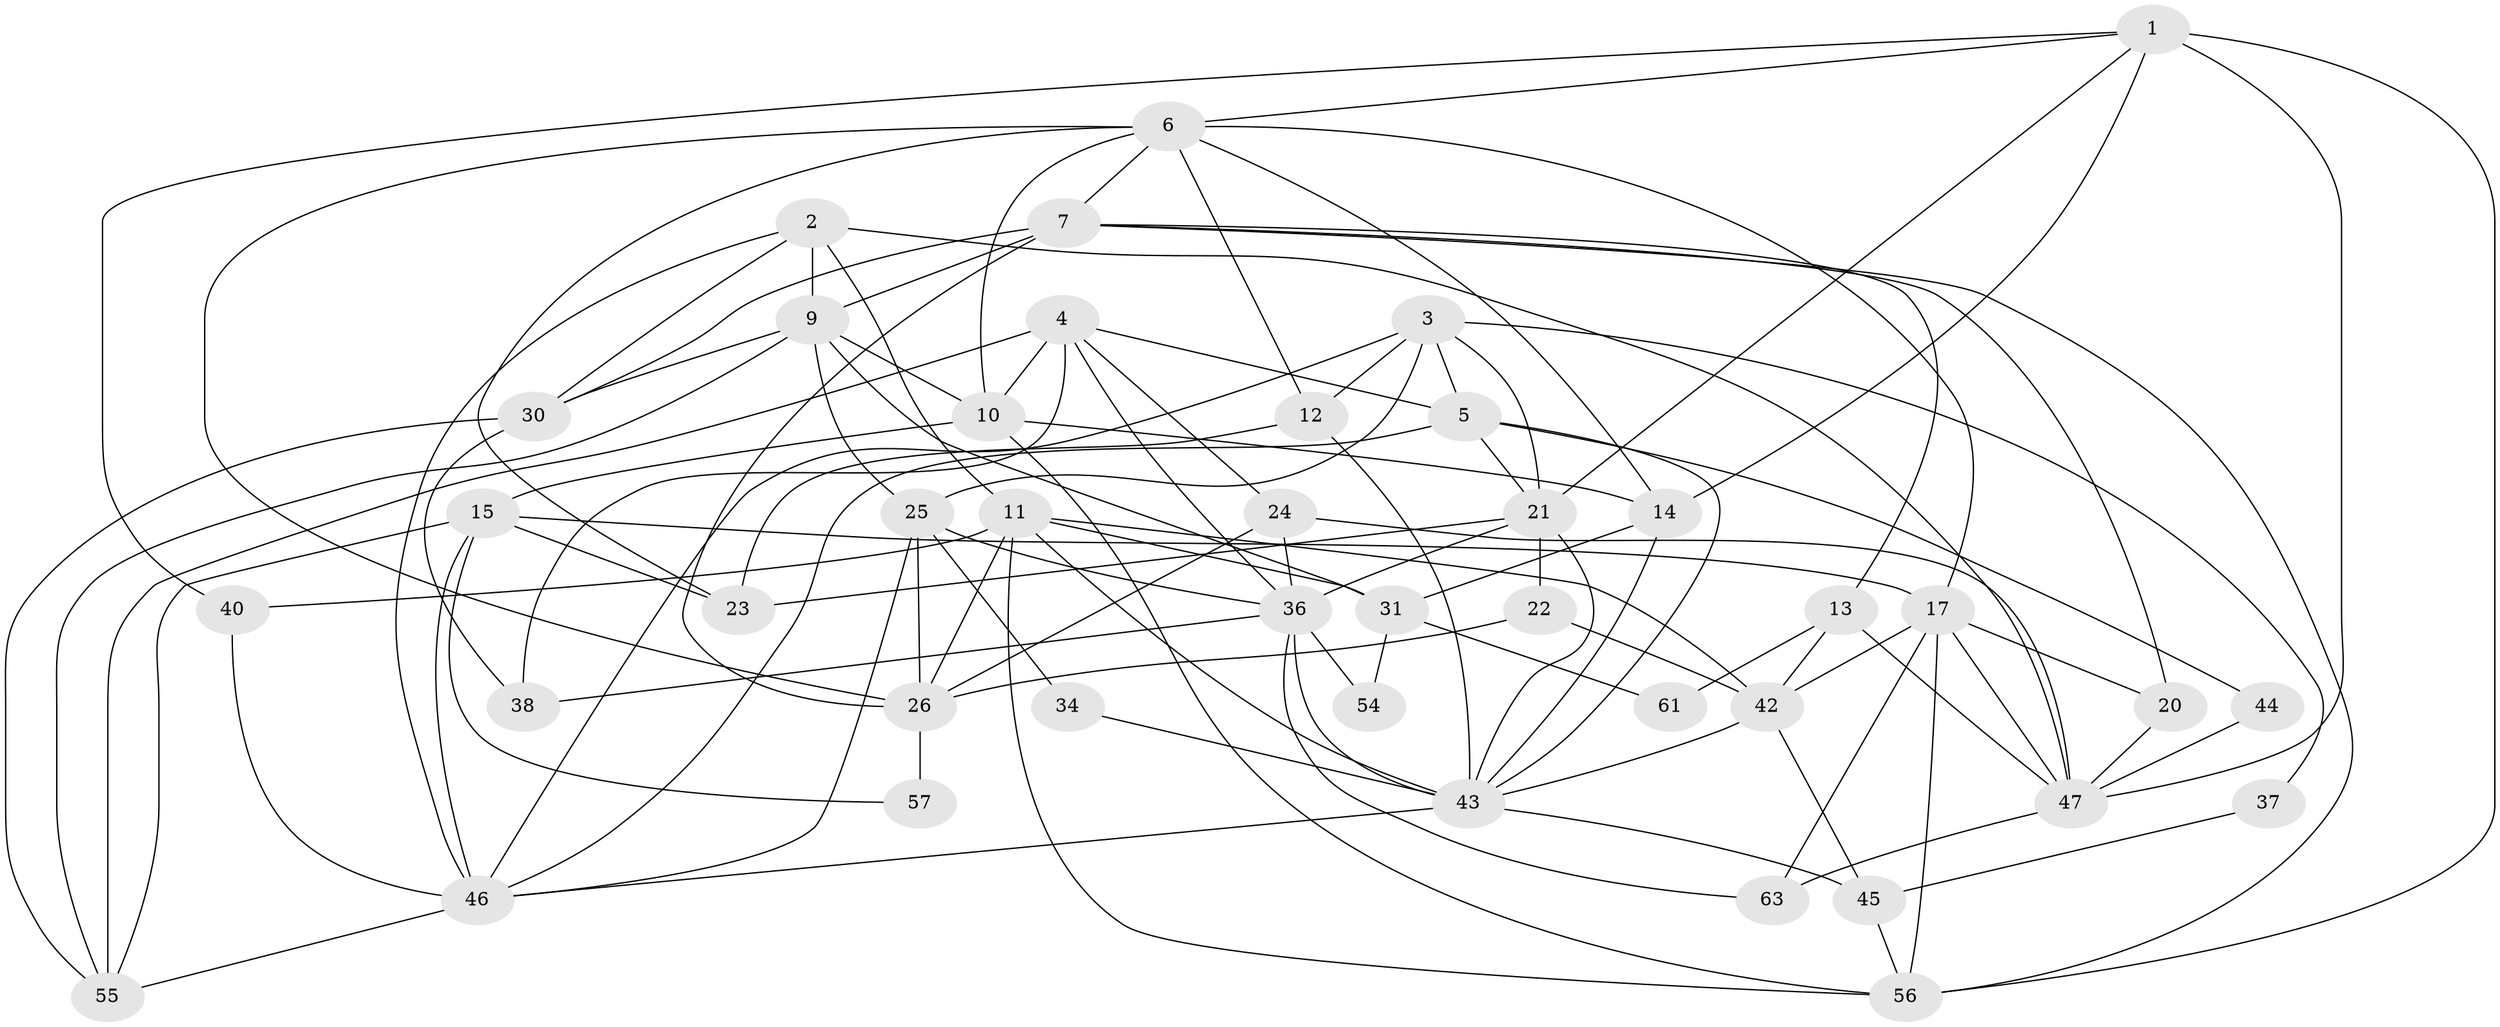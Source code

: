 // Generated by graph-tools (version 1.1) at 2025/52/02/27/25 19:52:02]
// undirected, 41 vertices, 105 edges
graph export_dot {
graph [start="1"]
  node [color=gray90,style=filled];
  1 [super="+39"];
  2;
  3 [super="+8"];
  4 [super="+18"];
  5 [super="+35"];
  6 [super="+19"];
  7 [super="+32"];
  9 [super="+48"];
  10 [super="+67"];
  11 [super="+53"];
  12 [super="+27"];
  13 [super="+29"];
  14 [super="+62"];
  15 [super="+16"];
  17 [super="+33"];
  20 [super="+52"];
  21 [super="+50"];
  22;
  23 [super="+49"];
  24;
  25 [super="+65"];
  26 [super="+28"];
  30 [super="+41"];
  31 [super="+69"];
  34;
  36 [super="+64"];
  37;
  38;
  40;
  42 [super="+60"];
  43 [super="+51"];
  44;
  45;
  46 [super="+59"];
  47 [super="+68"];
  54;
  55 [super="+58"];
  56 [super="+66"];
  57;
  61;
  63;
  1 -- 40;
  1 -- 14;
  1 -- 21;
  1 -- 56;
  1 -- 6;
  1 -- 47;
  2 -- 46;
  2 -- 47;
  2 -- 30;
  2 -- 9;
  2 -- 11;
  3 -- 46;
  3 -- 21;
  3 -- 25;
  3 -- 37;
  3 -- 5;
  3 -- 12;
  4 -- 38;
  4 -- 36;
  4 -- 5;
  4 -- 55 [weight=2];
  4 -- 24;
  4 -- 10;
  5 -- 46;
  5 -- 21;
  5 -- 43;
  5 -- 44;
  6 -- 7;
  6 -- 26;
  6 -- 17;
  6 -- 23;
  6 -- 10;
  6 -- 14;
  6 -- 12;
  7 -- 26 [weight=2];
  7 -- 13;
  7 -- 56;
  7 -- 20;
  7 -- 9;
  7 -- 30;
  9 -- 55;
  9 -- 30;
  9 -- 25;
  9 -- 31;
  9 -- 10;
  10 -- 15;
  10 -- 56;
  10 -- 14;
  11 -- 42;
  11 -- 31;
  11 -- 56;
  11 -- 40;
  11 -- 26;
  11 -- 43;
  12 -- 43;
  12 -- 23;
  13 -- 42;
  13 -- 61;
  13 -- 47;
  14 -- 31;
  14 -- 43;
  15 -- 57;
  15 -- 46;
  15 -- 17;
  15 -- 23;
  15 -- 55;
  17 -- 42;
  17 -- 63;
  17 -- 47;
  17 -- 56;
  17 -- 20;
  20 -- 47;
  21 -- 22;
  21 -- 43;
  21 -- 36;
  21 -- 23;
  22 -- 26;
  22 -- 42;
  24 -- 47;
  24 -- 26;
  24 -- 36;
  25 -- 36;
  25 -- 34;
  25 -- 26;
  25 -- 46;
  26 -- 57;
  30 -- 38;
  30 -- 55;
  31 -- 54;
  31 -- 61;
  34 -- 43;
  36 -- 38 [weight=2];
  36 -- 54;
  36 -- 43;
  36 -- 63;
  37 -- 45;
  40 -- 46;
  42 -- 43;
  42 -- 45;
  43 -- 45;
  43 -- 46;
  44 -- 47;
  45 -- 56;
  46 -- 55;
  47 -- 63;
}

